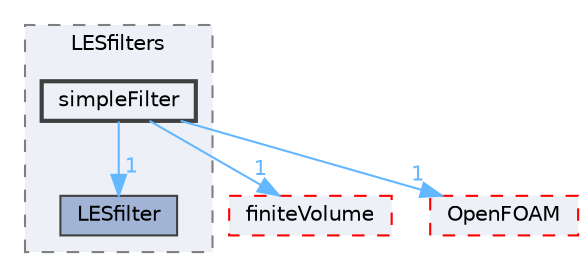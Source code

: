 digraph "src/TurbulenceModels/turbulenceModels/LES/LESfilters/simpleFilter"
{
 // LATEX_PDF_SIZE
  bgcolor="transparent";
  edge [fontname=Helvetica,fontsize=10,labelfontname=Helvetica,labelfontsize=10];
  node [fontname=Helvetica,fontsize=10,shape=box,height=0.2,width=0.4];
  compound=true
  subgraph clusterdir_7aaaefd48edc7f3cafe8020e0008f3e8 {
    graph [ bgcolor="#edf0f7", pencolor="grey50", label="LESfilters", fontname=Helvetica,fontsize=10 style="filled,dashed", URL="dir_7aaaefd48edc7f3cafe8020e0008f3e8.html",tooltip=""]
  dir_1d5b8c5c4f13ca7fdab9b8d2dfc1e87d [label="LESfilter", fillcolor="#a2b4d6", color="grey25", style="filled", URL="dir_1d5b8c5c4f13ca7fdab9b8d2dfc1e87d.html",tooltip=""];
  dir_21a98d9d27fceb6b508d099f22f4da95 [label="simpleFilter", fillcolor="#edf0f7", color="grey25", style="filled,bold", URL="dir_21a98d9d27fceb6b508d099f22f4da95.html",tooltip=""];
  }
  dir_9bd15774b555cf7259a6fa18f99fe99b [label="finiteVolume", fillcolor="#edf0f7", color="red", style="filled,dashed", URL="dir_9bd15774b555cf7259a6fa18f99fe99b.html",tooltip=""];
  dir_c5473ff19b20e6ec4dfe5c310b3778a8 [label="OpenFOAM", fillcolor="#edf0f7", color="red", style="filled,dashed", URL="dir_c5473ff19b20e6ec4dfe5c310b3778a8.html",tooltip=""];
  dir_21a98d9d27fceb6b508d099f22f4da95->dir_1d5b8c5c4f13ca7fdab9b8d2dfc1e87d [headlabel="1", labeldistance=1.5 headhref="dir_003533_002143.html" href="dir_003533_002143.html" color="steelblue1" fontcolor="steelblue1"];
  dir_21a98d9d27fceb6b508d099f22f4da95->dir_9bd15774b555cf7259a6fa18f99fe99b [headlabel="1", labeldistance=1.5 headhref="dir_003533_001387.html" href="dir_003533_001387.html" color="steelblue1" fontcolor="steelblue1"];
  dir_21a98d9d27fceb6b508d099f22f4da95->dir_c5473ff19b20e6ec4dfe5c310b3778a8 [headlabel="1", labeldistance=1.5 headhref="dir_003533_002695.html" href="dir_003533_002695.html" color="steelblue1" fontcolor="steelblue1"];
}
